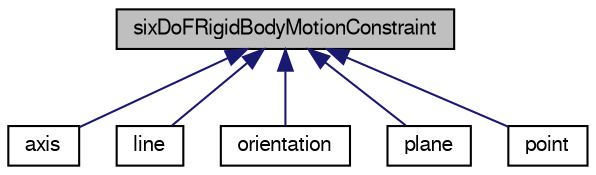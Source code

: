 digraph "sixDoFRigidBodyMotionConstraint"
{
  bgcolor="transparent";
  edge [fontname="FreeSans",fontsize="10",labelfontname="FreeSans",labelfontsize="10"];
  node [fontname="FreeSans",fontsize="10",shape=record];
  Node0 [label="sixDoFRigidBodyMotionConstraint",height=0.2,width=0.4,color="black", fillcolor="grey75", style="filled", fontcolor="black"];
  Node0 -> Node1 [dir="back",color="midnightblue",fontsize="10",style="solid",fontname="FreeSans"];
  Node1 [label="axis",height=0.2,width=0.4,color="black",URL="$a29478.html",tooltip="Orientation constraint: may only rotate around a fixed axis. "];
  Node0 -> Node2 [dir="back",color="midnightblue",fontsize="10",style="solid",fontname="FreeSans"];
  Node2 [label="line",height=0.2,width=0.4,color="black",URL="$a29482.html",tooltip="Translation constraint on the centre of rotation: may only move along a line. "];
  Node0 -> Node3 [dir="back",color="midnightblue",fontsize="10",style="solid",fontname="FreeSans"];
  Node3 [label="orientation",height=0.2,width=0.4,color="black",URL="$a29486.html",tooltip="Orientation constraint: fixed in global space. "];
  Node0 -> Node4 [dir="back",color="midnightblue",fontsize="10",style="solid",fontname="FreeSans"];
  Node4 [label="plane",height=0.2,width=0.4,color="black",URL="$a29490.html",tooltip="Translation constraint on the centre of rotation: may only move on a plane. "];
  Node0 -> Node5 [dir="back",color="midnightblue",fontsize="10",style="solid",fontname="FreeSans"];
  Node5 [label="point",height=0.2,width=0.4,color="black",URL="$a29494.html",tooltip="Translation constraint on the centre of rotation: fixed in space. "];
}
